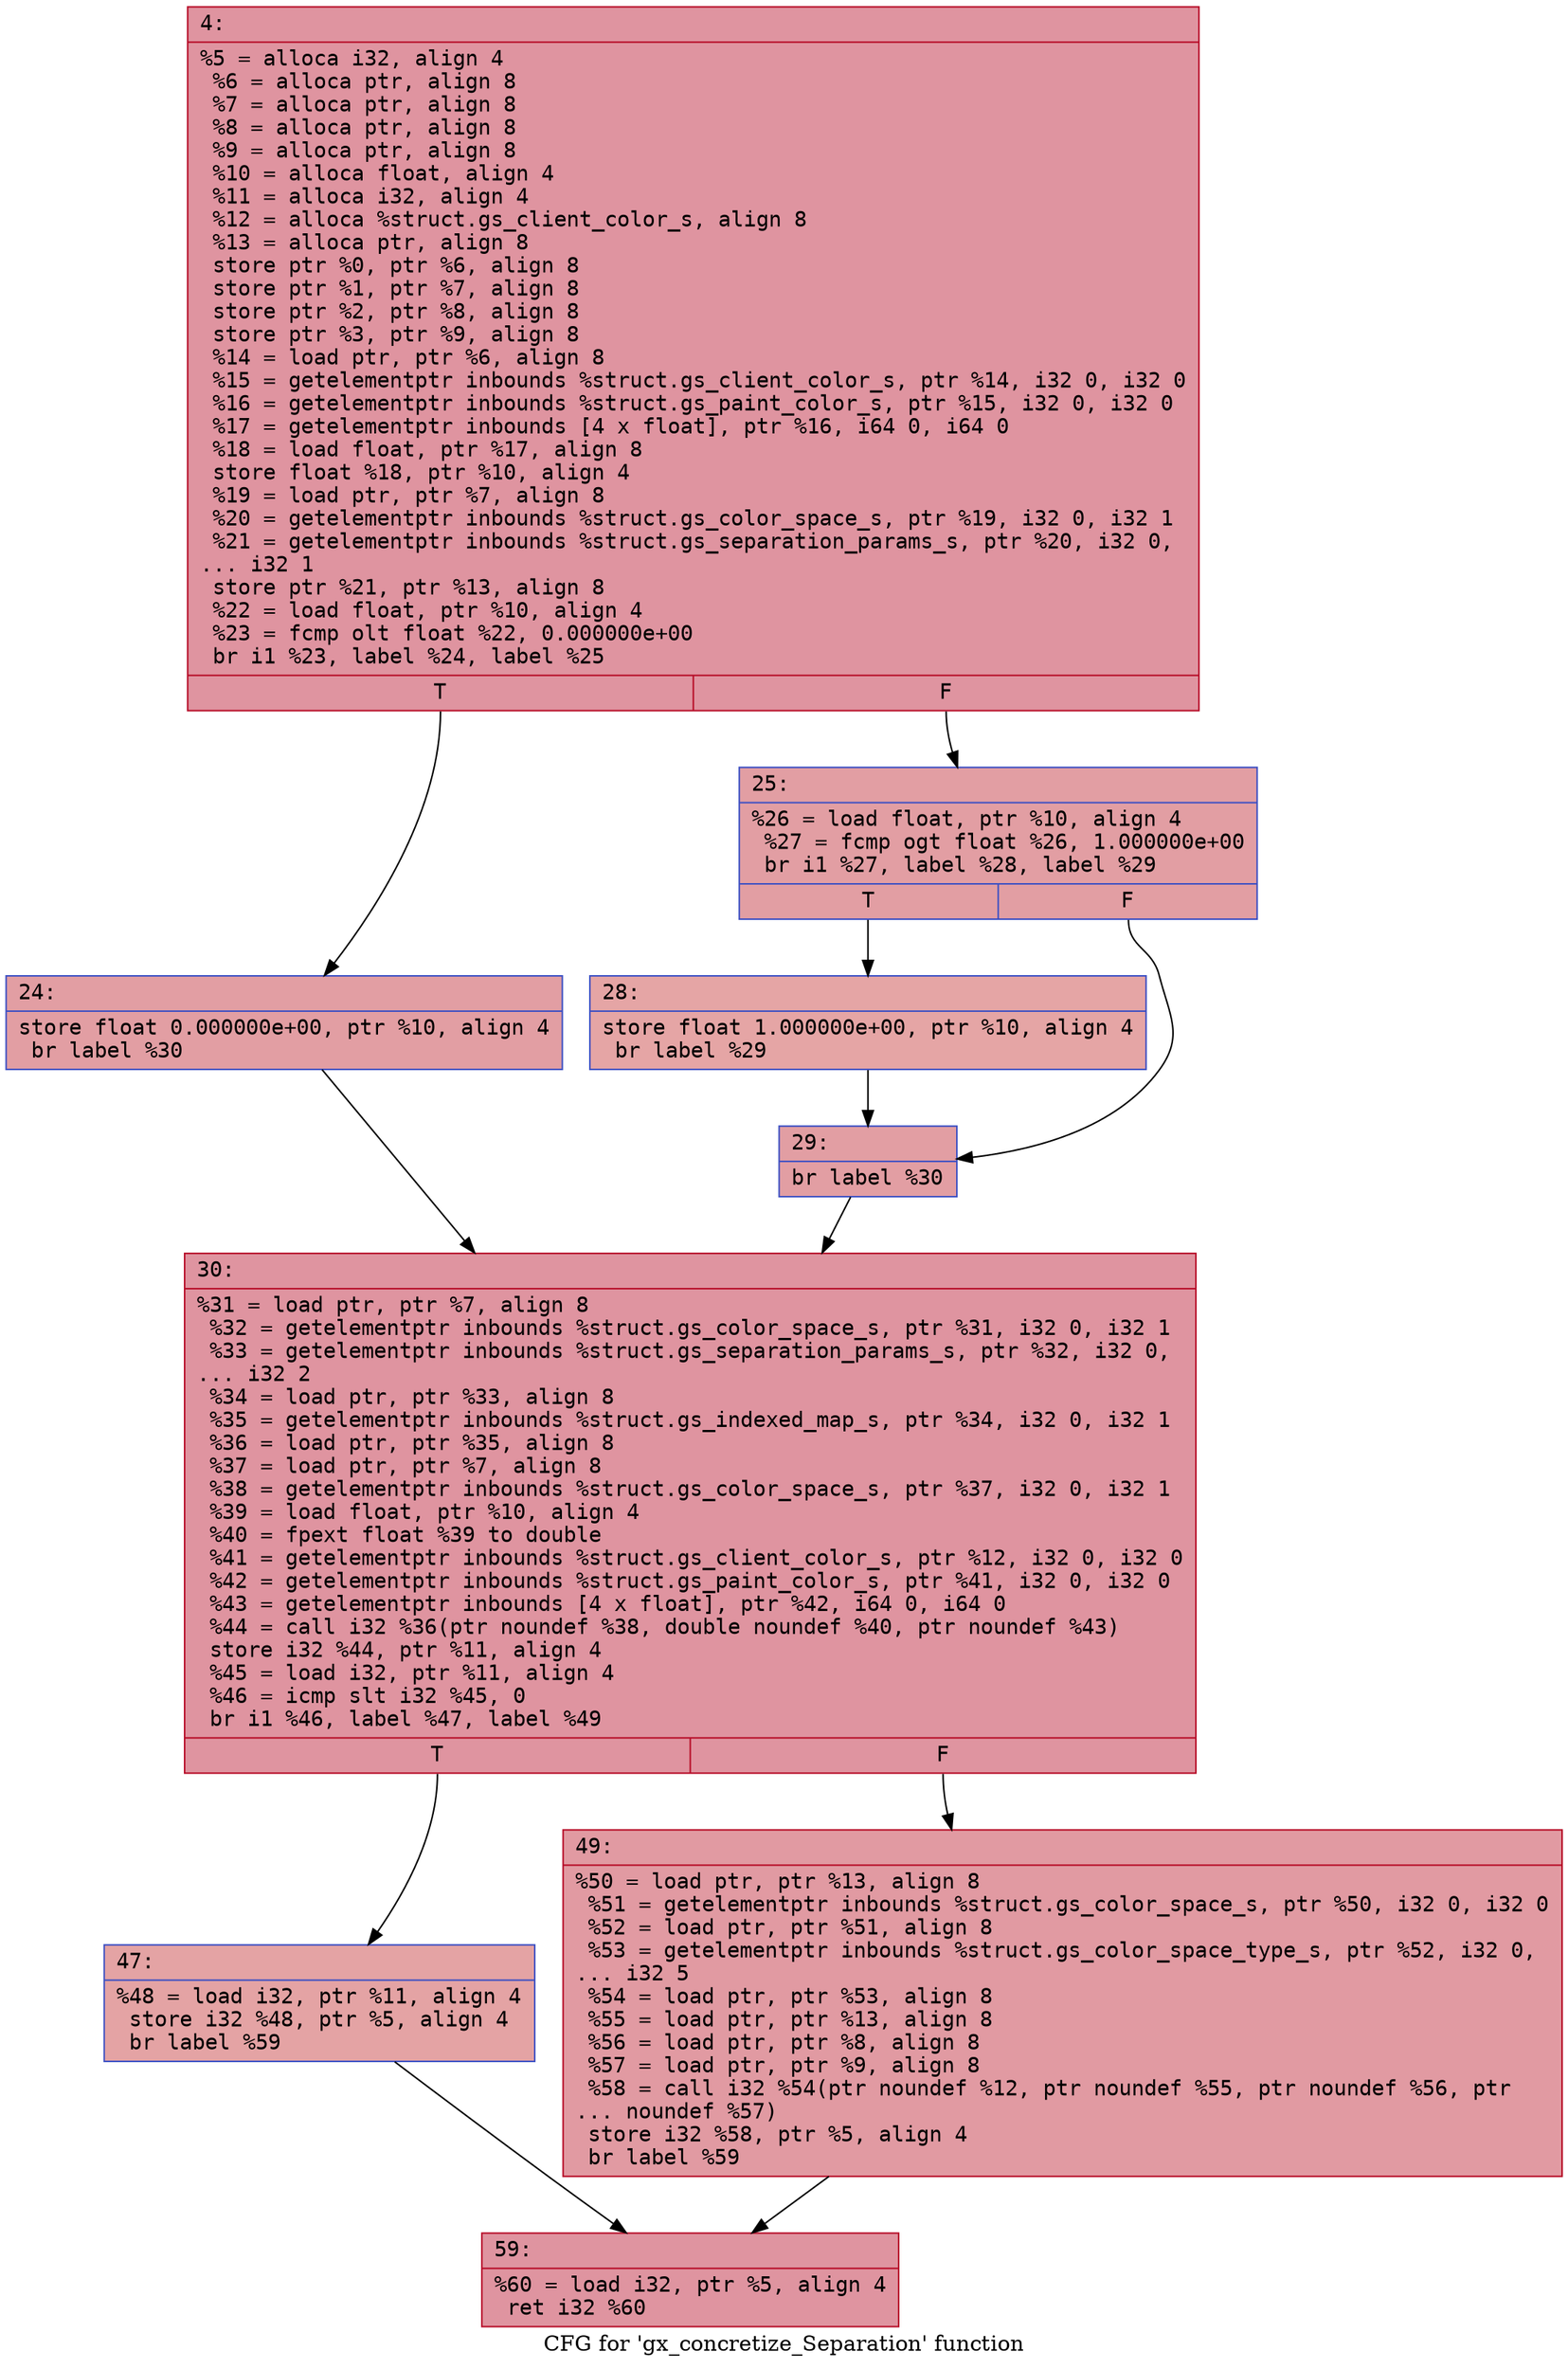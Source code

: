 digraph "CFG for 'gx_concretize_Separation' function" {
	label="CFG for 'gx_concretize_Separation' function";

	Node0x600002e0e210 [shape=record,color="#b70d28ff", style=filled, fillcolor="#b70d2870" fontname="Courier",label="{4:\l|  %5 = alloca i32, align 4\l  %6 = alloca ptr, align 8\l  %7 = alloca ptr, align 8\l  %8 = alloca ptr, align 8\l  %9 = alloca ptr, align 8\l  %10 = alloca float, align 4\l  %11 = alloca i32, align 4\l  %12 = alloca %struct.gs_client_color_s, align 8\l  %13 = alloca ptr, align 8\l  store ptr %0, ptr %6, align 8\l  store ptr %1, ptr %7, align 8\l  store ptr %2, ptr %8, align 8\l  store ptr %3, ptr %9, align 8\l  %14 = load ptr, ptr %6, align 8\l  %15 = getelementptr inbounds %struct.gs_client_color_s, ptr %14, i32 0, i32 0\l  %16 = getelementptr inbounds %struct.gs_paint_color_s, ptr %15, i32 0, i32 0\l  %17 = getelementptr inbounds [4 x float], ptr %16, i64 0, i64 0\l  %18 = load float, ptr %17, align 8\l  store float %18, ptr %10, align 4\l  %19 = load ptr, ptr %7, align 8\l  %20 = getelementptr inbounds %struct.gs_color_space_s, ptr %19, i32 0, i32 1\l  %21 = getelementptr inbounds %struct.gs_separation_params_s, ptr %20, i32 0,\l... i32 1\l  store ptr %21, ptr %13, align 8\l  %22 = load float, ptr %10, align 4\l  %23 = fcmp olt float %22, 0.000000e+00\l  br i1 %23, label %24, label %25\l|{<s0>T|<s1>F}}"];
	Node0x600002e0e210:s0 -> Node0x600002e0e260[tooltip="4 -> 24\nProbability 50.00%" ];
	Node0x600002e0e210:s1 -> Node0x600002e0e2b0[tooltip="4 -> 25\nProbability 50.00%" ];
	Node0x600002e0e260 [shape=record,color="#3d50c3ff", style=filled, fillcolor="#be242e70" fontname="Courier",label="{24:\l|  store float 0.000000e+00, ptr %10, align 4\l  br label %30\l}"];
	Node0x600002e0e260 -> Node0x600002e0e3a0[tooltip="24 -> 30\nProbability 100.00%" ];
	Node0x600002e0e2b0 [shape=record,color="#3d50c3ff", style=filled, fillcolor="#be242e70" fontname="Courier",label="{25:\l|  %26 = load float, ptr %10, align 4\l  %27 = fcmp ogt float %26, 1.000000e+00\l  br i1 %27, label %28, label %29\l|{<s0>T|<s1>F}}"];
	Node0x600002e0e2b0:s0 -> Node0x600002e0e300[tooltip="25 -> 28\nProbability 50.00%" ];
	Node0x600002e0e2b0:s1 -> Node0x600002e0e350[tooltip="25 -> 29\nProbability 50.00%" ];
	Node0x600002e0e300 [shape=record,color="#3d50c3ff", style=filled, fillcolor="#c5333470" fontname="Courier",label="{28:\l|  store float 1.000000e+00, ptr %10, align 4\l  br label %29\l}"];
	Node0x600002e0e300 -> Node0x600002e0e350[tooltip="28 -> 29\nProbability 100.00%" ];
	Node0x600002e0e350 [shape=record,color="#3d50c3ff", style=filled, fillcolor="#be242e70" fontname="Courier",label="{29:\l|  br label %30\l}"];
	Node0x600002e0e350 -> Node0x600002e0e3a0[tooltip="29 -> 30\nProbability 100.00%" ];
	Node0x600002e0e3a0 [shape=record,color="#b70d28ff", style=filled, fillcolor="#b70d2870" fontname="Courier",label="{30:\l|  %31 = load ptr, ptr %7, align 8\l  %32 = getelementptr inbounds %struct.gs_color_space_s, ptr %31, i32 0, i32 1\l  %33 = getelementptr inbounds %struct.gs_separation_params_s, ptr %32, i32 0,\l... i32 2\l  %34 = load ptr, ptr %33, align 8\l  %35 = getelementptr inbounds %struct.gs_indexed_map_s, ptr %34, i32 0, i32 1\l  %36 = load ptr, ptr %35, align 8\l  %37 = load ptr, ptr %7, align 8\l  %38 = getelementptr inbounds %struct.gs_color_space_s, ptr %37, i32 0, i32 1\l  %39 = load float, ptr %10, align 4\l  %40 = fpext float %39 to double\l  %41 = getelementptr inbounds %struct.gs_client_color_s, ptr %12, i32 0, i32 0\l  %42 = getelementptr inbounds %struct.gs_paint_color_s, ptr %41, i32 0, i32 0\l  %43 = getelementptr inbounds [4 x float], ptr %42, i64 0, i64 0\l  %44 = call i32 %36(ptr noundef %38, double noundef %40, ptr noundef %43)\l  store i32 %44, ptr %11, align 4\l  %45 = load i32, ptr %11, align 4\l  %46 = icmp slt i32 %45, 0\l  br i1 %46, label %47, label %49\l|{<s0>T|<s1>F}}"];
	Node0x600002e0e3a0:s0 -> Node0x600002e0e3f0[tooltip="30 -> 47\nProbability 37.50%" ];
	Node0x600002e0e3a0:s1 -> Node0x600002e0e440[tooltip="30 -> 49\nProbability 62.50%" ];
	Node0x600002e0e3f0 [shape=record,color="#3d50c3ff", style=filled, fillcolor="#c32e3170" fontname="Courier",label="{47:\l|  %48 = load i32, ptr %11, align 4\l  store i32 %48, ptr %5, align 4\l  br label %59\l}"];
	Node0x600002e0e3f0 -> Node0x600002e0e490[tooltip="47 -> 59\nProbability 100.00%" ];
	Node0x600002e0e440 [shape=record,color="#b70d28ff", style=filled, fillcolor="#bb1b2c70" fontname="Courier",label="{49:\l|  %50 = load ptr, ptr %13, align 8\l  %51 = getelementptr inbounds %struct.gs_color_space_s, ptr %50, i32 0, i32 0\l  %52 = load ptr, ptr %51, align 8\l  %53 = getelementptr inbounds %struct.gs_color_space_type_s, ptr %52, i32 0,\l... i32 5\l  %54 = load ptr, ptr %53, align 8\l  %55 = load ptr, ptr %13, align 8\l  %56 = load ptr, ptr %8, align 8\l  %57 = load ptr, ptr %9, align 8\l  %58 = call i32 %54(ptr noundef %12, ptr noundef %55, ptr noundef %56, ptr\l... noundef %57)\l  store i32 %58, ptr %5, align 4\l  br label %59\l}"];
	Node0x600002e0e440 -> Node0x600002e0e490[tooltip="49 -> 59\nProbability 100.00%" ];
	Node0x600002e0e490 [shape=record,color="#b70d28ff", style=filled, fillcolor="#b70d2870" fontname="Courier",label="{59:\l|  %60 = load i32, ptr %5, align 4\l  ret i32 %60\l}"];
}
